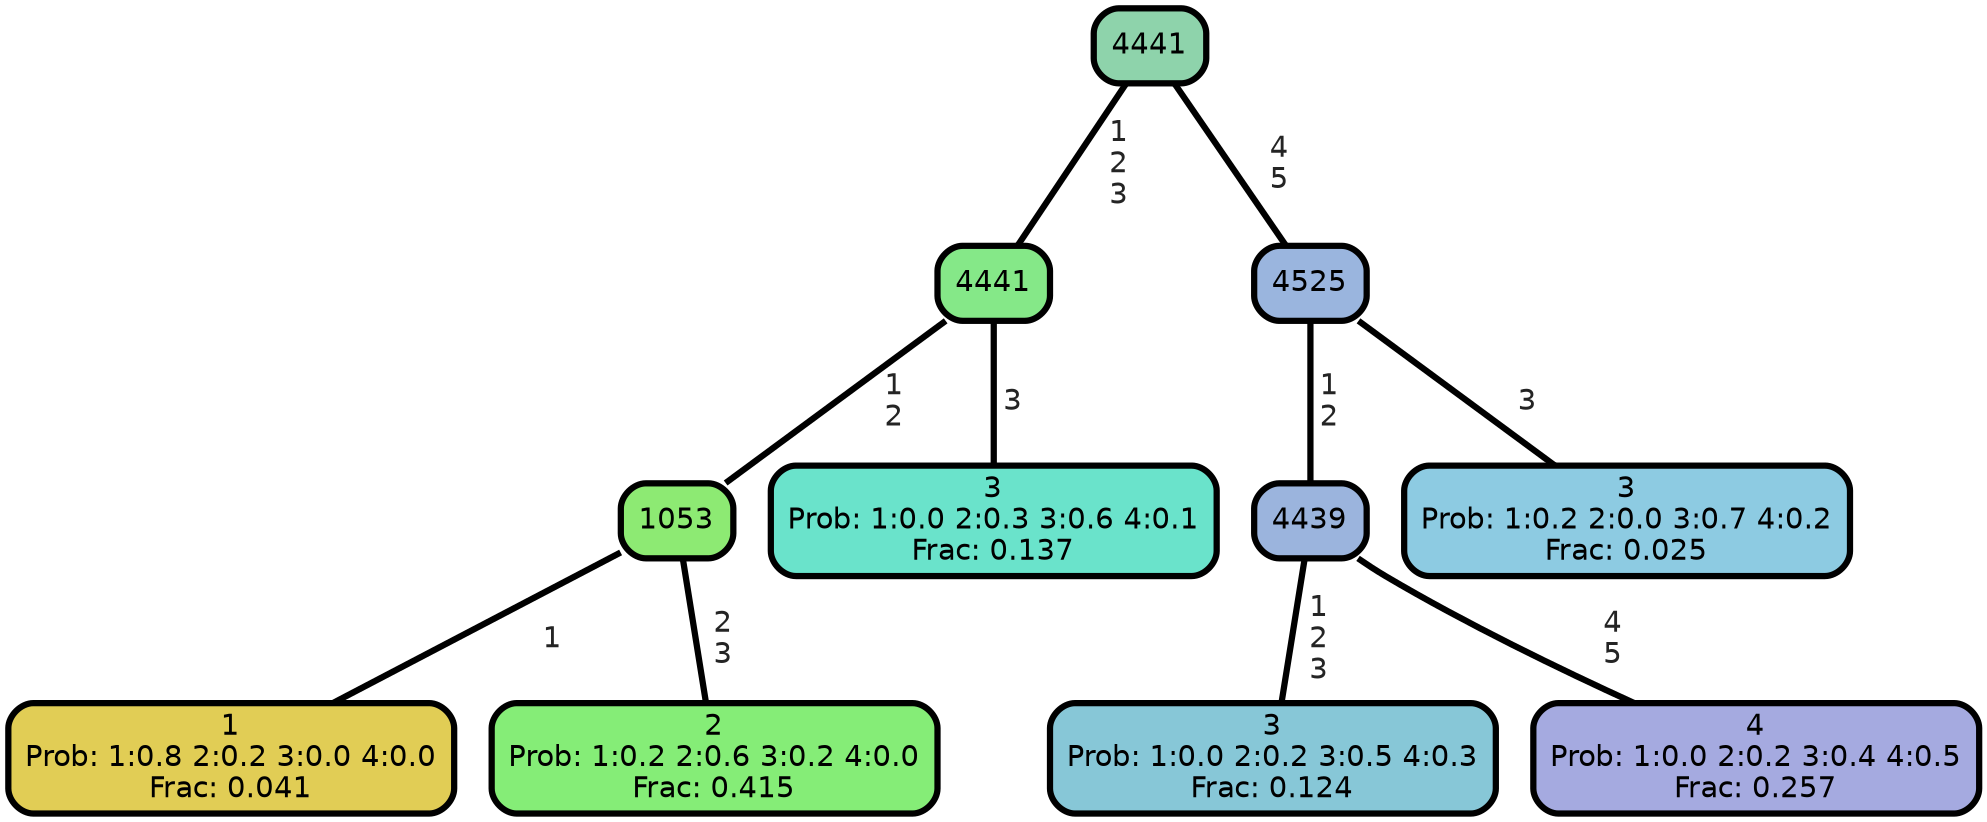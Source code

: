 graph Tree {
node [shape=box, style="filled, rounded",color="black",penwidth="3",fontcolor="black",                 fontname=helvetica] ;
graph [ranksep="0 equally", splines=straight,                 bgcolor=transparent, dpi=200] ;
edge [fontname=helvetica, fontweight=bold,fontcolor=grey14,color=black] ;
0 [label="1
Prob: 1:0.8 2:0.2 3:0.0 4:0.0
Frac: 0.041", fillcolor="#e1cd55"] ;
1 [label="1053", fillcolor="#8dea73"] ;
2 [label="2
Prob: 1:0.2 2:0.6 3:0.2 4:0.0
Frac: 0.415", fillcolor="#85ed77"] ;
3 [label="4441", fillcolor="#85e888"] ;
4 [label="3
Prob: 1:0.0 2:0.3 3:0.6 4:0.1
Frac: 0.137", fillcolor="#6ae3cb"] ;
5 [label="4441", fillcolor="#8ed3ab"] ;
6 [label="3
Prob: 1:0.0 2:0.2 3:0.5 4:0.3
Frac: 0.124", fillcolor="#87c7d7"] ;
7 [label="4439", fillcolor="#9bb4dd"] ;
8 [label="4
Prob: 1:0.0 2:0.2 3:0.4 4:0.5
Frac: 0.257", fillcolor="#a5aae0"] ;
9 [label="4525", fillcolor="#9ab5de"] ;
10 [label="3
Prob: 1:0.2 2:0.0 3:0.7 4:0.2
Frac: 0.025", fillcolor="#8dcbe2"] ;
1 -- 0 [label=" 1",penwidth=3] ;
1 -- 2 [label=" 2\n 3",penwidth=3] ;
3 -- 1 [label=" 1\n 2",penwidth=3] ;
3 -- 4 [label=" 3",penwidth=3] ;
5 -- 3 [label=" 1\n 2\n 3",penwidth=3] ;
5 -- 9 [label=" 4\n 5",penwidth=3] ;
7 -- 6 [label=" 1\n 2\n 3",penwidth=3] ;
7 -- 8 [label=" 4\n 5",penwidth=3] ;
9 -- 7 [label=" 1\n 2",penwidth=3] ;
9 -- 10 [label=" 3",penwidth=3] ;
{rank = same;}}